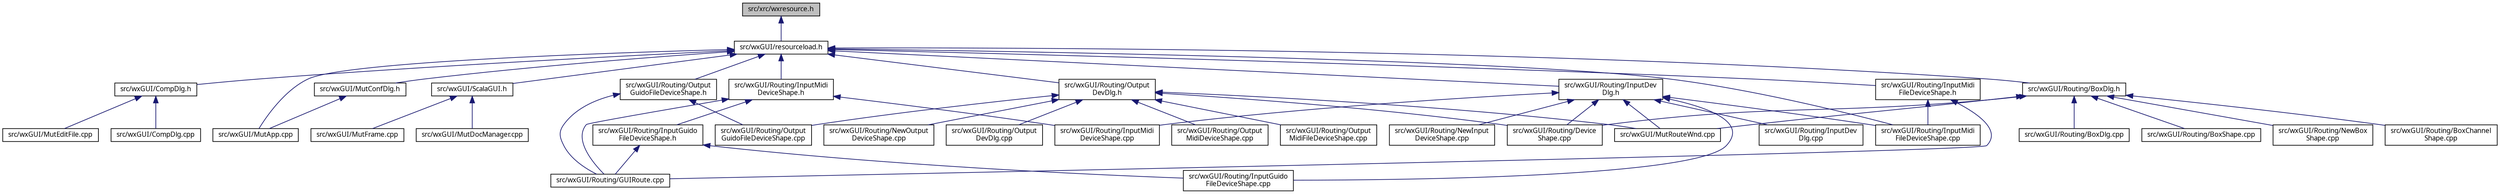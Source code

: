 digraph "src/xrc/wxresource.h"
{
  edge [fontname="Sans",fontsize="10",labelfontname="Sans",labelfontsize="10"];
  node [fontname="Sans",fontsize="10",shape=record];
  Node1 [label="src/xrc/wxresource.h",height=0.2,width=0.4,color="black", fillcolor="grey75", style="filled", fontcolor="black"];
  Node1 -> Node2 [dir="back",color="midnightblue",fontsize="10",style="solid",fontname="Sans"];
  Node2 [label="src/wxGUI/resourceload.h",height=0.2,width=0.4,color="black", fillcolor="white", style="filled",URL="$d3/daf/resourceload_8h.html"];
  Node2 -> Node3 [dir="back",color="midnightblue",fontsize="10",style="solid",fontname="Sans"];
  Node3 [label="src/wxGUI/CompDlg.h",height=0.2,width=0.4,color="black", fillcolor="white", style="filled",URL="$d4/d7c/CompDlg_8h.html",tooltip="Compilation dialog box. "];
  Node3 -> Node4 [dir="back",color="midnightblue",fontsize="10",style="solid",fontname="Sans"];
  Node4 [label="src/wxGUI/CompDlg.cpp",height=0.2,width=0.4,color="black", fillcolor="white", style="filled",URL="$dc/d5e/CompDlg_8cpp.html",tooltip="Compile dialog. "];
  Node3 -> Node5 [dir="back",color="midnightblue",fontsize="10",style="solid",fontname="Sans"];
  Node5 [label="src/wxGUI/MutEditFile.cpp",height=0.2,width=0.4,color="black", fillcolor="white", style="filled",URL="$d1/da4/MutEditFile_8cpp.html",tooltip="Mutabor Edit window for Mutabor-files. "];
  Node2 -> Node6 [dir="back",color="midnightblue",fontsize="10",style="solid",fontname="Sans"];
  Node6 [label="src/wxGUI/MutConfDlg.h",height=0.2,width=0.4,color="black", fillcolor="white", style="filled",URL="$d9/d8f/MutConfDlg_8h.html"];
  Node6 -> Node7 [dir="back",color="midnightblue",fontsize="10",style="solid",fontname="Sans"];
  Node7 [label="src/wxGUI/MutApp.cpp",height=0.2,width=0.4,color="black", fillcolor="white", style="filled",URL="$d5/d1c/MutApp_8cpp.html",tooltip="Mutabor Application. "];
  Node2 -> Node7 [dir="back",color="midnightblue",fontsize="10",style="solid",fontname="Sans"];
  Node2 -> Node8 [dir="back",color="midnightblue",fontsize="10",style="solid",fontname="Sans"];
  Node8 [label="src/wxGUI/ScalaGUI.h",height=0.2,width=0.4,color="black", fillcolor="white", style="filled",URL="$d2/d8b/ScalaGUI_8h.html"];
  Node8 -> Node9 [dir="back",color="midnightblue",fontsize="10",style="solid",fontname="Sans"];
  Node9 [label="src/wxGUI/MutDocManager.cpp",height=0.2,width=0.4,color="black", fillcolor="white", style="filled",URL="$dd/db0/MutDocManager_8cpp.html"];
  Node8 -> Node10 [dir="back",color="midnightblue",fontsize="10",style="solid",fontname="Sans"];
  Node10 [label="src/wxGUI/MutFrame.cpp",height=0.2,width=0.4,color="black", fillcolor="white", style="filled",URL="$dc/df3/MutFrame_8cpp.html",tooltip="Mutabor Frame. "];
  Node2 -> Node11 [dir="back",color="midnightblue",fontsize="10",style="solid",fontname="Sans"];
  Node11 [label="src/wxGUI/Routing/InputDev\lDlg.h",height=0.2,width=0.4,color="black", fillcolor="white", style="filled",URL="$d9/d12/InputDevDlg_8h.html"];
  Node11 -> Node12 [dir="back",color="midnightblue",fontsize="10",style="solid",fontname="Sans"];
  Node12 [label="src/wxGUI/MutRouteWnd.cpp",height=0.2,width=0.4,color="black", fillcolor="white", style="filled",URL="$dc/def/MutRouteWnd_8cpp.html",tooltip="Routing window. "];
  Node11 -> Node13 [dir="back",color="midnightblue",fontsize="10",style="solid",fontname="Sans"];
  Node13 [label="src/wxGUI/Routing/Device\lShape.cpp",height=0.2,width=0.4,color="black", fillcolor="white", style="filled",URL="$d9/d94/DeviceShape_8cpp.html",tooltip="Device shape base class for route window. "];
  Node11 -> Node14 [dir="back",color="midnightblue",fontsize="10",style="solid",fontname="Sans"];
  Node14 [label="src/wxGUI/Routing/InputDev\lDlg.cpp",height=0.2,width=0.4,color="black", fillcolor="white", style="filled",URL="$d4/d8f/InputDevDlg_8cpp.html",tooltip="Input device dialog. "];
  Node11 -> Node15 [dir="back",color="midnightblue",fontsize="10",style="solid",fontname="Sans"];
  Node15 [label="src/wxGUI/Routing/InputGuido\lFileDeviceShape.cpp",height=0.2,width=0.4,color="black", fillcolor="white", style="filled",URL="$d8/da8/InputGuidoFileDeviceShape_8cpp.html",tooltip="Input device shape for reading GUIDO files in the route window. "];
  Node11 -> Node16 [dir="back",color="midnightblue",fontsize="10",style="solid",fontname="Sans"];
  Node16 [label="src/wxGUI/Routing/InputMidi\lDeviceShape.cpp",height=0.2,width=0.4,color="black", fillcolor="white", style="filled",URL="$d1/d14/InputMidiDeviceShape_8cpp.html",tooltip="MIDI input device shape for route window. "];
  Node11 -> Node17 [dir="back",color="midnightblue",fontsize="10",style="solid",fontname="Sans"];
  Node17 [label="src/wxGUI/Routing/InputMidi\lFileDeviceShape.cpp",height=0.2,width=0.4,color="black", fillcolor="white", style="filled",URL="$d3/de3/InputMidiFileDeviceShape_8cpp.html",tooltip="Midi fiele input device shape for route window. "];
  Node11 -> Node18 [dir="back",color="midnightblue",fontsize="10",style="solid",fontname="Sans"];
  Node18 [label="src/wxGUI/Routing/NewInput\lDeviceShape.cpp",height=0.2,width=0.4,color="black", fillcolor="white", style="filled",URL="$df/d62/NewInputDeviceShape_8cpp.html",tooltip="Devices Basisklassen. "];
  Node2 -> Node19 [dir="back",color="midnightblue",fontsize="10",style="solid",fontname="Sans"];
  Node19 [label="src/wxGUI/Routing/BoxDlg.h",height=0.2,width=0.4,color="black", fillcolor="white", style="filled",URL="$d9/dd2/BoxDlg_8h.html"];
  Node19 -> Node12 [dir="back",color="midnightblue",fontsize="10",style="solid",fontname="Sans"];
  Node19 -> Node20 [dir="back",color="midnightblue",fontsize="10",style="solid",fontname="Sans"];
  Node20 [label="src/wxGUI/Routing/BoxChannel\lShape.cpp",height=0.2,width=0.4,color="black", fillcolor="white", style="filled",URL="$d9/d24/BoxChannelShape_8cpp.html",tooltip="Box shape for route window. "];
  Node19 -> Node21 [dir="back",color="midnightblue",fontsize="10",style="solid",fontname="Sans"];
  Node21 [label="src/wxGUI/Routing/BoxDlg.cpp",height=0.2,width=0.4,color="black", fillcolor="white", style="filled",URL="$d3/d2a/BoxDlg_8cpp.html",tooltip="Box dialog. "];
  Node19 -> Node22 [dir="back",color="midnightblue",fontsize="10",style="solid",fontname="Sans"];
  Node22 [label="src/wxGUI/Routing/BoxShape.cpp",height=0.2,width=0.4,color="black", fillcolor="white", style="filled",URL="$d8/db4/BoxShape_8cpp.html",tooltip="Box shape for route window. "];
  Node19 -> Node13 [dir="back",color="midnightblue",fontsize="10",style="solid",fontname="Sans"];
  Node19 -> Node23 [dir="back",color="midnightblue",fontsize="10",style="solid",fontname="Sans"];
  Node23 [label="src/wxGUI/Routing/NewBox\lShape.cpp",height=0.2,width=0.4,color="black", fillcolor="white", style="filled",URL="$d8/dba/NewBoxShape_8cpp.html",tooltip="New box shape for route window. "];
  Node2 -> Node24 [dir="back",color="midnightblue",fontsize="10",style="solid",fontname="Sans"];
  Node24 [label="src/wxGUI/Routing/Output\lDevDlg.h",height=0.2,width=0.4,color="black", fillcolor="white", style="filled",URL="$de/d50/OutputDevDlg_8h.html"];
  Node24 -> Node12 [dir="back",color="midnightblue",fontsize="10",style="solid",fontname="Sans"];
  Node24 -> Node13 [dir="back",color="midnightblue",fontsize="10",style="solid",fontname="Sans"];
  Node24 -> Node25 [dir="back",color="midnightblue",fontsize="10",style="solid",fontname="Sans"];
  Node25 [label="src/wxGUI/Routing/NewOutput\lDeviceShape.cpp",height=0.2,width=0.4,color="black", fillcolor="white", style="filled",URL="$d1/d73/NewOutputDeviceShape_8cpp.html",tooltip="New output device shape for route window. "];
  Node24 -> Node26 [dir="back",color="midnightblue",fontsize="10",style="solid",fontname="Sans"];
  Node26 [label="src/wxGUI/Routing/Output\lDevDlg.cpp",height=0.2,width=0.4,color="black", fillcolor="white", style="filled",URL="$da/dd8/OutputDevDlg_8cpp.html",tooltip="MIDI input device shape for route window. "];
  Node24 -> Node27 [dir="back",color="midnightblue",fontsize="10",style="solid",fontname="Sans"];
  Node27 [label="src/wxGUI/Routing/Output\lGuidoFileDeviceShape.cpp",height=0.2,width=0.4,color="black", fillcolor="white", style="filled",URL="$d3/d21/OutputGuidoFileDeviceShape_8cpp.html",tooltip="Input device shape for reading GUIDO files in the route window. "];
  Node24 -> Node28 [dir="back",color="midnightblue",fontsize="10",style="solid",fontname="Sans"];
  Node28 [label="src/wxGUI/Routing/Output\lMidiDeviceShape.cpp",height=0.2,width=0.4,color="black", fillcolor="white", style="filled",URL="$d6/d68/OutputMidiDeviceShape_8cpp.html",tooltip="MIDI input device shape for route window. "];
  Node24 -> Node29 [dir="back",color="midnightblue",fontsize="10",style="solid",fontname="Sans"];
  Node29 [label="src/wxGUI/Routing/Output\lMidiFileDeviceShape.cpp",height=0.2,width=0.4,color="black", fillcolor="white", style="filled",URL="$d5/d00/OutputMidiFileDeviceShape_8cpp.html",tooltip="Midi fiele input device shape for route window. "];
  Node2 -> Node30 [dir="back",color="midnightblue",fontsize="10",style="solid",fontname="Sans"];
  Node30 [label="src/wxGUI/Routing/Output\lGuidoFileDeviceShape.h",height=0.2,width=0.4,color="black", fillcolor="white", style="filled",URL="$db/d77/OutputGuidoFileDeviceShape_8h.html",tooltip="Devices Basisklassen. "];
  Node30 -> Node31 [dir="back",color="midnightblue",fontsize="10",style="solid",fontname="Sans"];
  Node31 [label="src/wxGUI/Routing/GUIRoute.cpp",height=0.2,width=0.4,color="black", fillcolor="white", style="filled",URL="$d4/dee/GUIRoute_8cpp.html"];
  Node30 -> Node27 [dir="back",color="midnightblue",fontsize="10",style="solid",fontname="Sans"];
  Node2 -> Node32 [dir="back",color="midnightblue",fontsize="10",style="solid",fontname="Sans"];
  Node32 [label="src/wxGUI/Routing/InputMidi\lDeviceShape.h",height=0.2,width=0.4,color="black", fillcolor="white", style="filled",URL="$d3/d5e/InputMidiDeviceShape_8h.html",tooltip="MIDI input device shape for route window. "];
  Node32 -> Node31 [dir="back",color="midnightblue",fontsize="10",style="solid",fontname="Sans"];
  Node32 -> Node33 [dir="back",color="midnightblue",fontsize="10",style="solid",fontname="Sans"];
  Node33 [label="src/wxGUI/Routing/InputGuido\lFileDeviceShape.h",height=0.2,width=0.4,color="black", fillcolor="white", style="filled",URL="$d9/d0d/InputGuidoFileDeviceShape_8h.html",tooltip="Guido/Salieri file input device class. "];
  Node33 -> Node31 [dir="back",color="midnightblue",fontsize="10",style="solid",fontname="Sans"];
  Node33 -> Node15 [dir="back",color="midnightblue",fontsize="10",style="solid",fontname="Sans"];
  Node32 -> Node16 [dir="back",color="midnightblue",fontsize="10",style="solid",fontname="Sans"];
  Node2 -> Node34 [dir="back",color="midnightblue",fontsize="10",style="solid",fontname="Sans"];
  Node34 [label="src/wxGUI/Routing/InputMidi\lFileDeviceShape.h",height=0.2,width=0.4,color="black", fillcolor="white", style="filled",URL="$d1/da8/InputMidiFileDeviceShape_8h.html",tooltip="MIDI file input device shape. "];
  Node34 -> Node31 [dir="back",color="midnightblue",fontsize="10",style="solid",fontname="Sans"];
  Node34 -> Node17 [dir="back",color="midnightblue",fontsize="10",style="solid",fontname="Sans"];
  Node2 -> Node17 [dir="back",color="midnightblue",fontsize="10",style="solid",fontname="Sans"];
}
